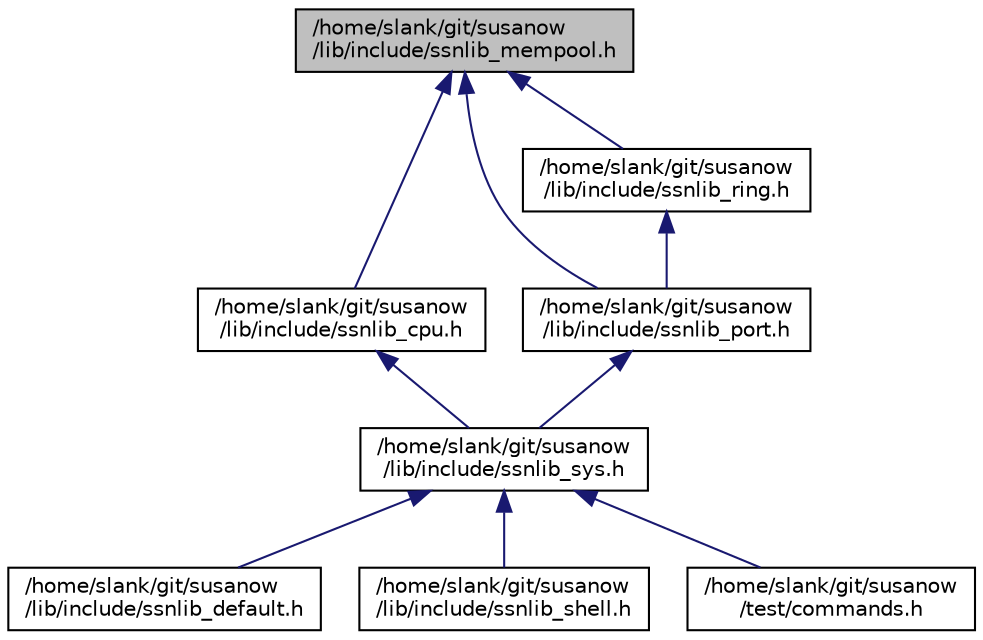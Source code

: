 digraph "/home/slank/git/susanow/lib/include/ssnlib_mempool.h"
{
  edge [fontname="Helvetica",fontsize="10",labelfontname="Helvetica",labelfontsize="10"];
  node [fontname="Helvetica",fontsize="10",shape=record];
  Node1 [label="/home/slank/git/susanow\l/lib/include/ssnlib_mempool.h",height=0.2,width=0.4,color="black", fillcolor="grey75", style="filled", fontcolor="black"];
  Node1 -> Node2 [dir="back",color="midnightblue",fontsize="10",style="solid",fontname="Helvetica"];
  Node2 [label="/home/slank/git/susanow\l/lib/include/ssnlib_cpu.h",height=0.2,width=0.4,color="black", fillcolor="white", style="filled",URL="$ssnlib__cpu_8h.html",tooltip="muluticore library "];
  Node2 -> Node3 [dir="back",color="midnightblue",fontsize="10",style="solid",fontname="Helvetica"];
  Node3 [label="/home/slank/git/susanow\l/lib/include/ssnlib_sys.h",height=0.2,width=0.4,color="black", fillcolor="white", style="filled",URL="$ssnlib__sys_8h.html",tooltip="susanow lib top header "];
  Node3 -> Node4 [dir="back",color="midnightblue",fontsize="10",style="solid",fontname="Helvetica"];
  Node4 [label="/home/slank/git/susanow\l/lib/include/ssnlib_default.h",height=0.2,width=0.4,color="black", fillcolor="white", style="filled",URL="$ssnlib__default_8h_source.html"];
  Node3 -> Node5 [dir="back",color="midnightblue",fontsize="10",style="solid",fontname="Helvetica"];
  Node5 [label="/home/slank/git/susanow\l/lib/include/ssnlib_shell.h",height=0.2,width=0.4,color="black", fillcolor="white", style="filled",URL="$ssnlib__shell_8h.html",tooltip="include shell implementation "];
  Node3 -> Node6 [dir="back",color="midnightblue",fontsize="10",style="solid",fontname="Helvetica"];
  Node6 [label="/home/slank/git/susanow\l/test/commands.h",height=0.2,width=0.4,color="black", fillcolor="white", style="filled",URL="$commands_8h_source.html"];
  Node1 -> Node7 [dir="back",color="midnightblue",fontsize="10",style="solid",fontname="Helvetica"];
  Node7 [label="/home/slank/git/susanow\l/lib/include/ssnlib_port.h",height=0.2,width=0.4,color="black", fillcolor="white", style="filled",URL="$ssnlib__port_8h.html",tooltip="port management library "];
  Node7 -> Node3 [dir="back",color="midnightblue",fontsize="10",style="solid",fontname="Helvetica"];
  Node1 -> Node8 [dir="back",color="midnightblue",fontsize="10",style="solid",fontname="Helvetica"];
  Node8 [label="/home/slank/git/susanow\l/lib/include/ssnlib_ring.h",height=0.2,width=0.4,color="black", fillcolor="white", style="filled",URL="$ssnlib__ring_8h.html",tooltip="wrap rte_ring.h "];
  Node8 -> Node7 [dir="back",color="midnightblue",fontsize="10",style="solid",fontname="Helvetica"];
}

